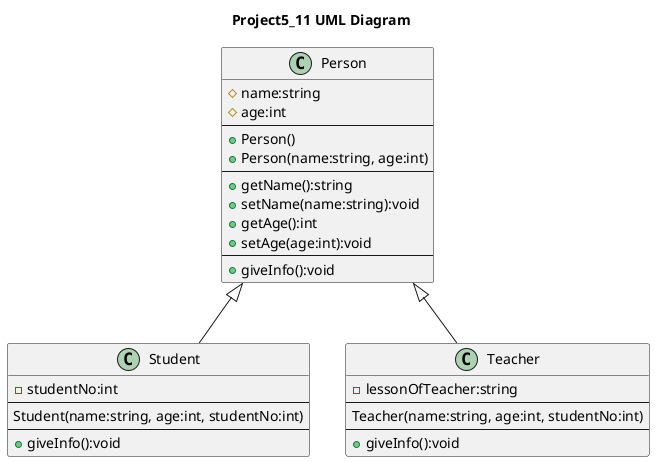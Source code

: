 @startuml
title Project5_11 UML Diagram

class Person{
    #name:string
    #age:int
    --
    +Person()
    +Person(name:string, age:int)
    --
    +getName():string
    +setName(name:string):void
    +getAge():int
    +setAge(age:int):void
    --
    +giveInfo():void
}

class Student extends Person{
    -studentNo:int
    --
    Student(name:string, age:int, studentNo:int)
    --
    +giveInfo():void
}

class Teacher extends Person{
    -lessonOfTeacher:string
    --
    Teacher(name:string, age:int, studentNo:int)
    --
    +giveInfo():void
}

hide empty member
@enduml